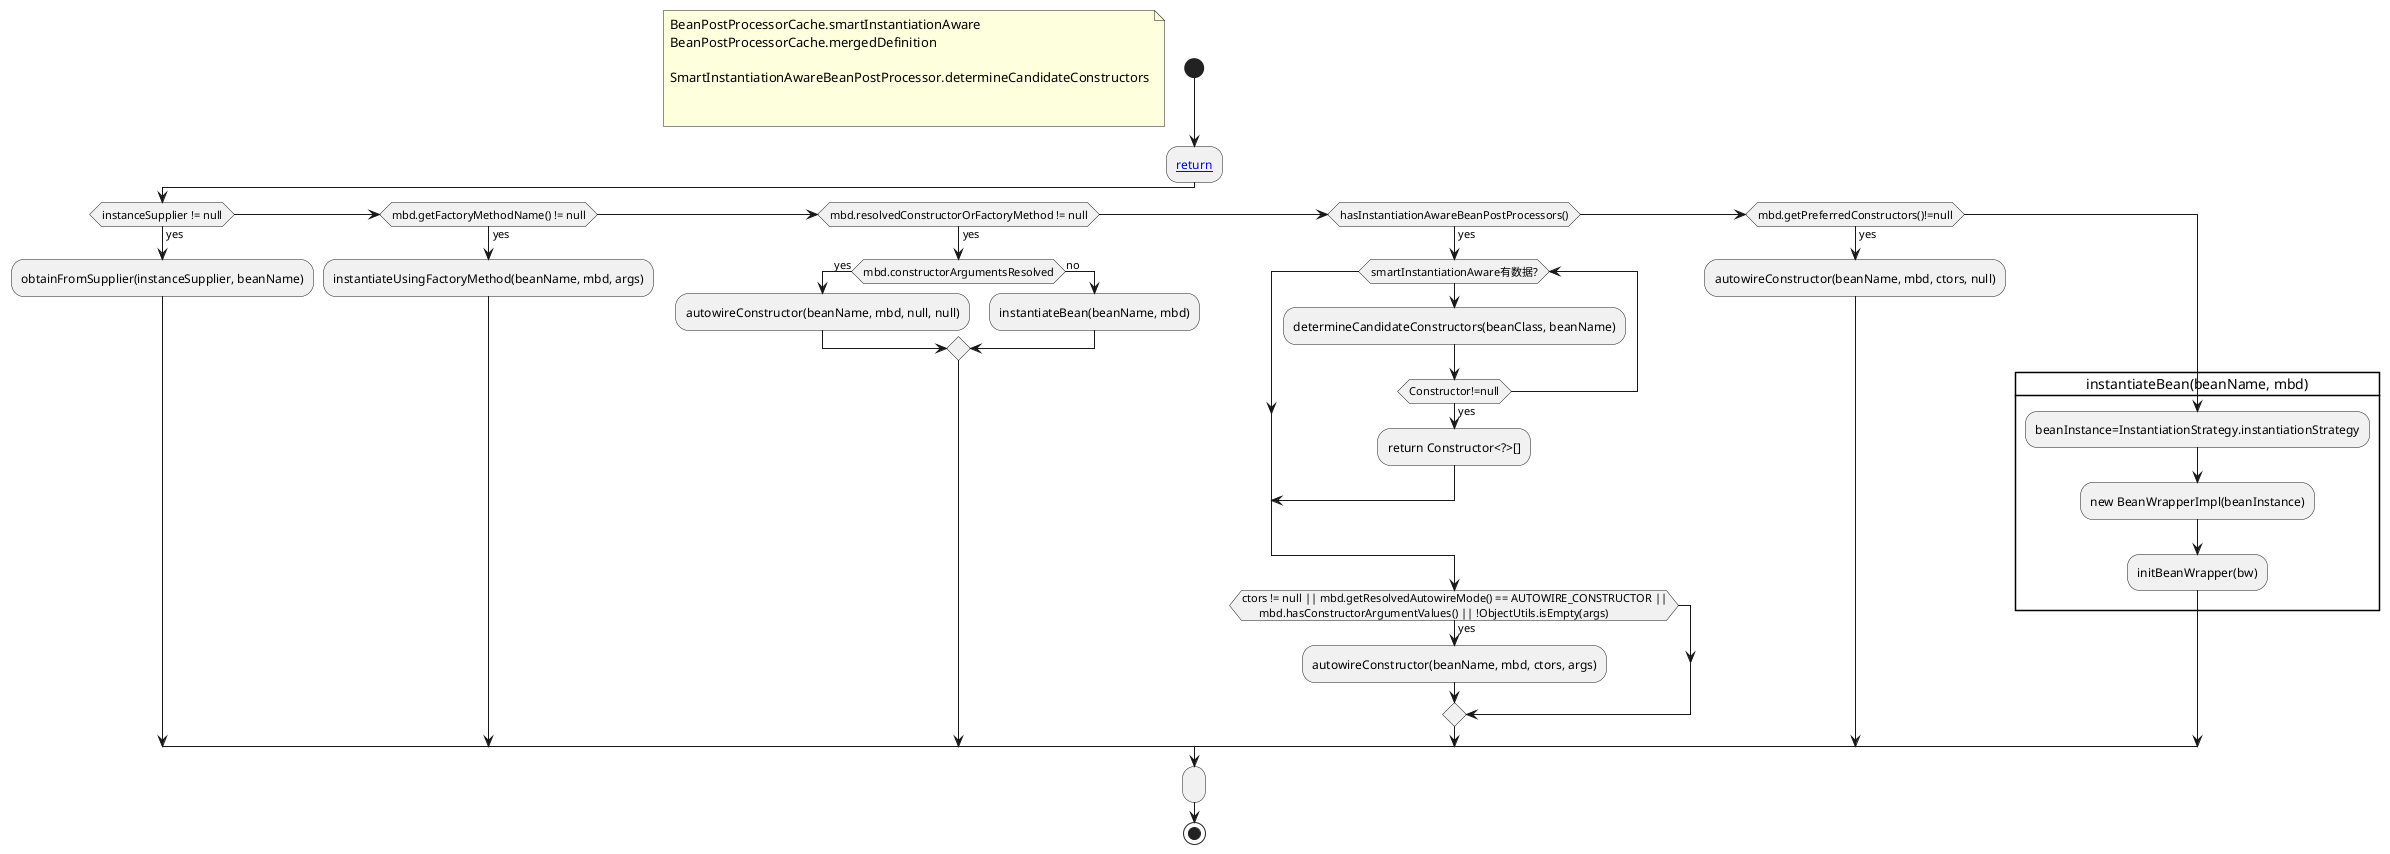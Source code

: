 
@startuml
'https://plantuml.com/activity-diagram-beta

start

floating note
    BeanPostProcessorCache.smartInstantiationAware
    BeanPostProcessorCache.mergedDefinition

    SmartInstantiationAwareBeanPostProcessor.determineCandidateConstructors


end note
:[[./004_createBean.puml return]];

    if(instanceSupplier != null) then (yes)
        :obtainFromSupplier(instanceSupplier, beanName);
    else if(mbd.getFactoryMethodName() != null) then (yes)
        :instantiateUsingFactoryMethod(beanName, mbd, args);
    else if(mbd.resolvedConstructorOrFactoryMethod != null) then (yes)
        if(mbd.constructorArgumentsResolved) then (yes)
            :autowireConstructor(beanName, mbd, null, null);
        else (no)
            :instantiateBean(beanName, mbd);
        endif
    else if(hasInstantiationAwareBeanPostProcessors()) then (yes)
        while (smartInstantiationAware有数据?)
          :determineCandidateConstructors(beanClass, beanName);
          if(Constructor!=null) then (yes)
            :return Constructor<?>[];
            break;
          endif
        endwhile
        	if (ctors != null || mbd.getResolvedAutowireMode() == AUTOWIRE_CONSTRUCTOR ||
      mbd.hasConstructorArgumentValues() || !ObjectUtils.isEmpty(args)) then (yes)
          :autowireConstructor(beanName, mbd, ctors, args);
        endif
    else if(mbd.getPreferredConstructors()!=null) then (yes)
        :autowireConstructor(beanName, mbd, ctors, null);
    else
    card  "instantiateBean(beanName, mbd)" {
        :beanInstance=InstantiationStrategy.instantiationStrategy;
        :new BeanWrapperImpl(beanInstance);
        :initBeanWrapper(bw);
    }
    endif


    :;


stop

@enduml
